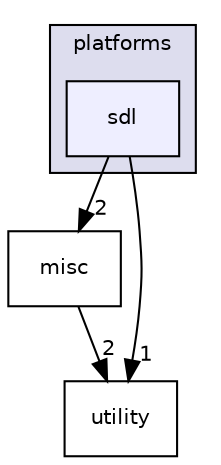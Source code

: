 digraph "sdl" {
  compound=true
  node [ fontsize="10", fontname="Helvetica"];
  edge [ labelfontsize="10", labelfontname="Helvetica"];
  subgraph clusterdir_1950524174e8219158fe7ad67b7174c6 {
    graph [ bgcolor="#ddddee", pencolor="black", label="platforms" fontname="Helvetica", fontsize="10", URL="dir_1950524174e8219158fe7ad67b7174c6.html"]
  dir_87f46aac9369a8b2594e76f04384bac1 [shape=box, label="sdl", style="filled", fillcolor="#eeeeff", pencolor="black", URL="dir_87f46aac9369a8b2594e76f04384bac1.html"];
  }
  dir_eb981cf784ec2a16906480abd80dc959 [shape=box label="misc" URL="dir_eb981cf784ec2a16906480abd80dc959.html"];
  dir_20b27aa10f5ef0a1b155d29039bf6c20 [shape=box label="utility" URL="dir_20b27aa10f5ef0a1b155d29039bf6c20.html"];
  dir_eb981cf784ec2a16906480abd80dc959->dir_20b27aa10f5ef0a1b155d29039bf6c20 [headlabel="2", labeldistance=1.5 headhref="dir_000007_000019.html"];
  dir_87f46aac9369a8b2594e76f04384bac1->dir_eb981cf784ec2a16906480abd80dc959 [headlabel="2", labeldistance=1.5 headhref="dir_000010_000007.html"];
  dir_87f46aac9369a8b2594e76f04384bac1->dir_20b27aa10f5ef0a1b155d29039bf6c20 [headlabel="1", labeldistance=1.5 headhref="dir_000010_000019.html"];
}
